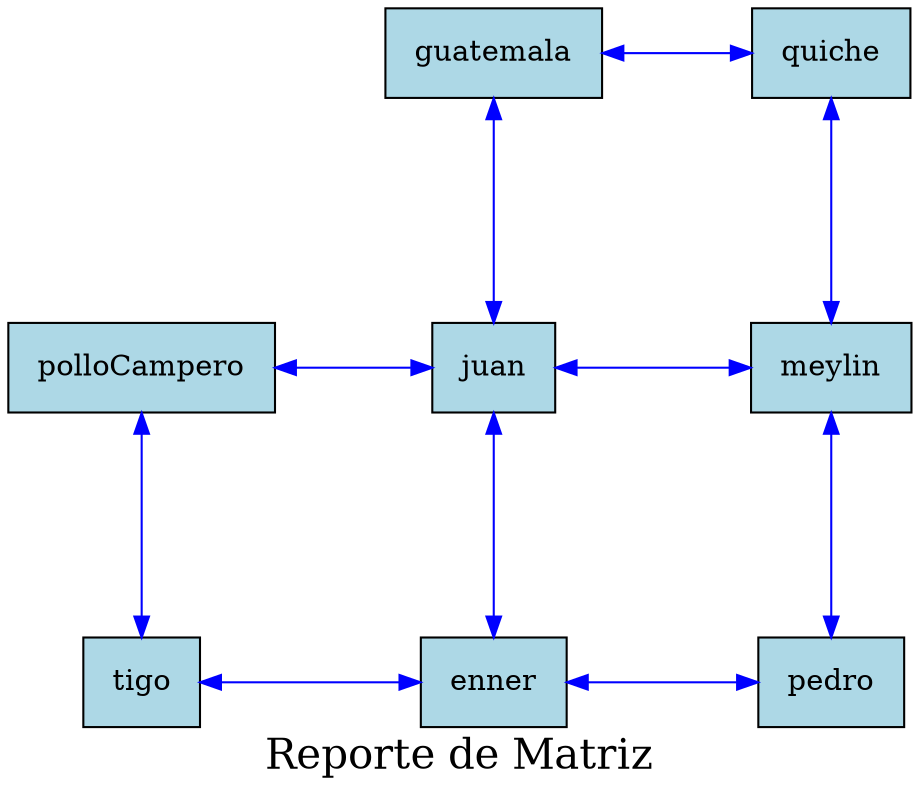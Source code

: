 digraph G {
 rankdir=TB;
 node [shape=box, style=filled, fillcolor=lightblue, margin=0.2];
edge [style=solid, color=blue];
 graph [ranksep=1.5, nodesep=1];
graph [label="Reporte de Matriz", fontsize=20, fontcolor=black];
    invisible_[label="invisible"style=invis];
    invisible_-> nodo_2111925018736 [style=invis];
    nodo_2111925018736 [label="polloCampero"style=filled, fillcolor=lightblue];
    nodo_2111925018736 -> nodo_2111925019792 [dir=both];
    nodo_2111925018736 -> nodo_2111925001072 [dir=both,constraint=false];
    nodo_2111925019792 [label="tigo"style=filled, fillcolor=lightblue];
    nodo_2111925019792 -> nodo_2111925020144 [dir=both,constraint=false];
    nodo_2111925018384 [label="guatemala"style=filled, fillcolor=lightblue];
    nodo_2111925018384 -> nodo_2111925001072 [dir=both];
    nodo_2111925018384 -> nodo_2111925019440 [dir=both,constraint=false];
    nodo_2111925001072 [label="juan"style=filled, fillcolor=lightblue];
    nodo_2111925001072 -> nodo_2111925020144 [dir=both];
    nodo_2111925001072 -> nodo_2111925020496 [dir=both,constraint=false];
    nodo_2111925020144 [label="enner"style=filled, fillcolor=lightblue];
    nodo_2111925020144 -> nodo_2111925019088 [dir=both,constraint=false];
    nodo_2111925019440 [label="quiche"style=filled, fillcolor=lightblue];
    nodo_2111925019440 -> nodo_2111925020496 [dir=both];
    nodo_2111925020496 [label="meylin"style=filled, fillcolor=lightblue];
    nodo_2111925020496 -> nodo_2111925019088 [dir=both];
    nodo_2111925019088 [label="pedro"style=filled, fillcolor=lightblue];
}